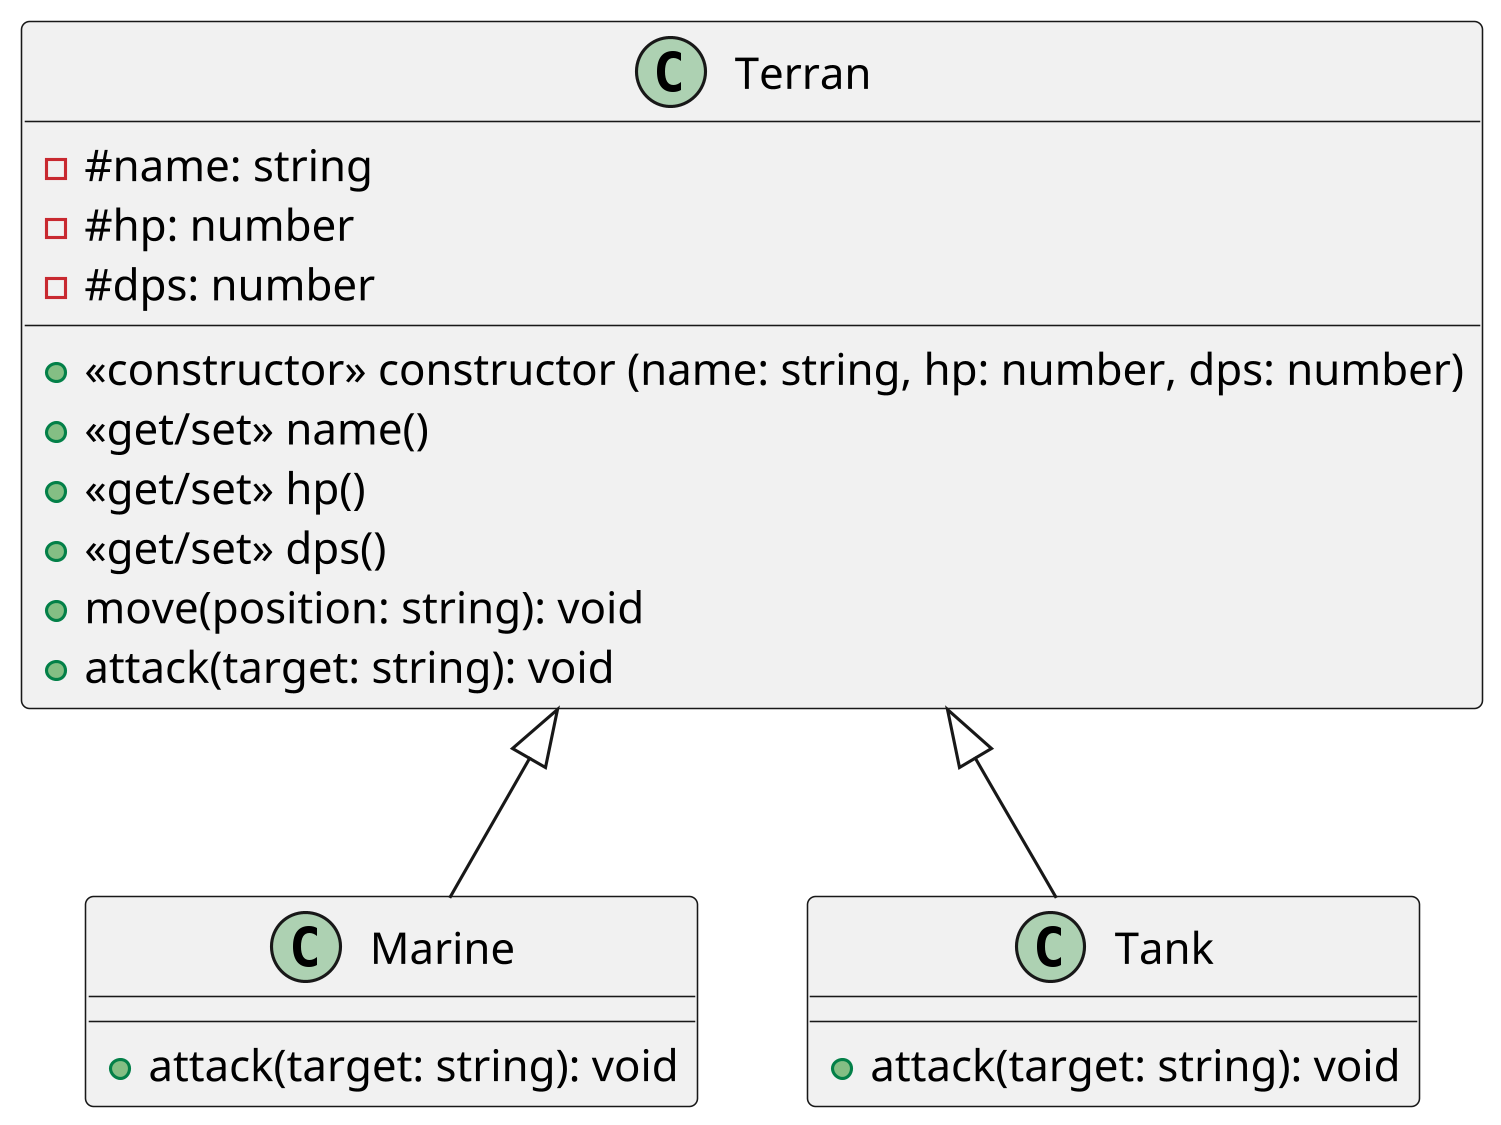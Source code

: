 @startuml ex08

skinparam dpi 300

class Terran {
    -#name: string
    -#hp: number
    -#dps: number
    +<<constructor>> constructor (name: string, hp: number, dps: number)
    +<<get/set>> name()
    +<<get/set>> hp()
    +<<get/set>> dps()
    +move(position: string): void
    +attack(target: string): void
}

class Marine {
    +attack(target: string): void
}

class Tank {
    +attack(target: string): void
}

Terran <|-- Marine
Terran <|-- Tank

@endumls